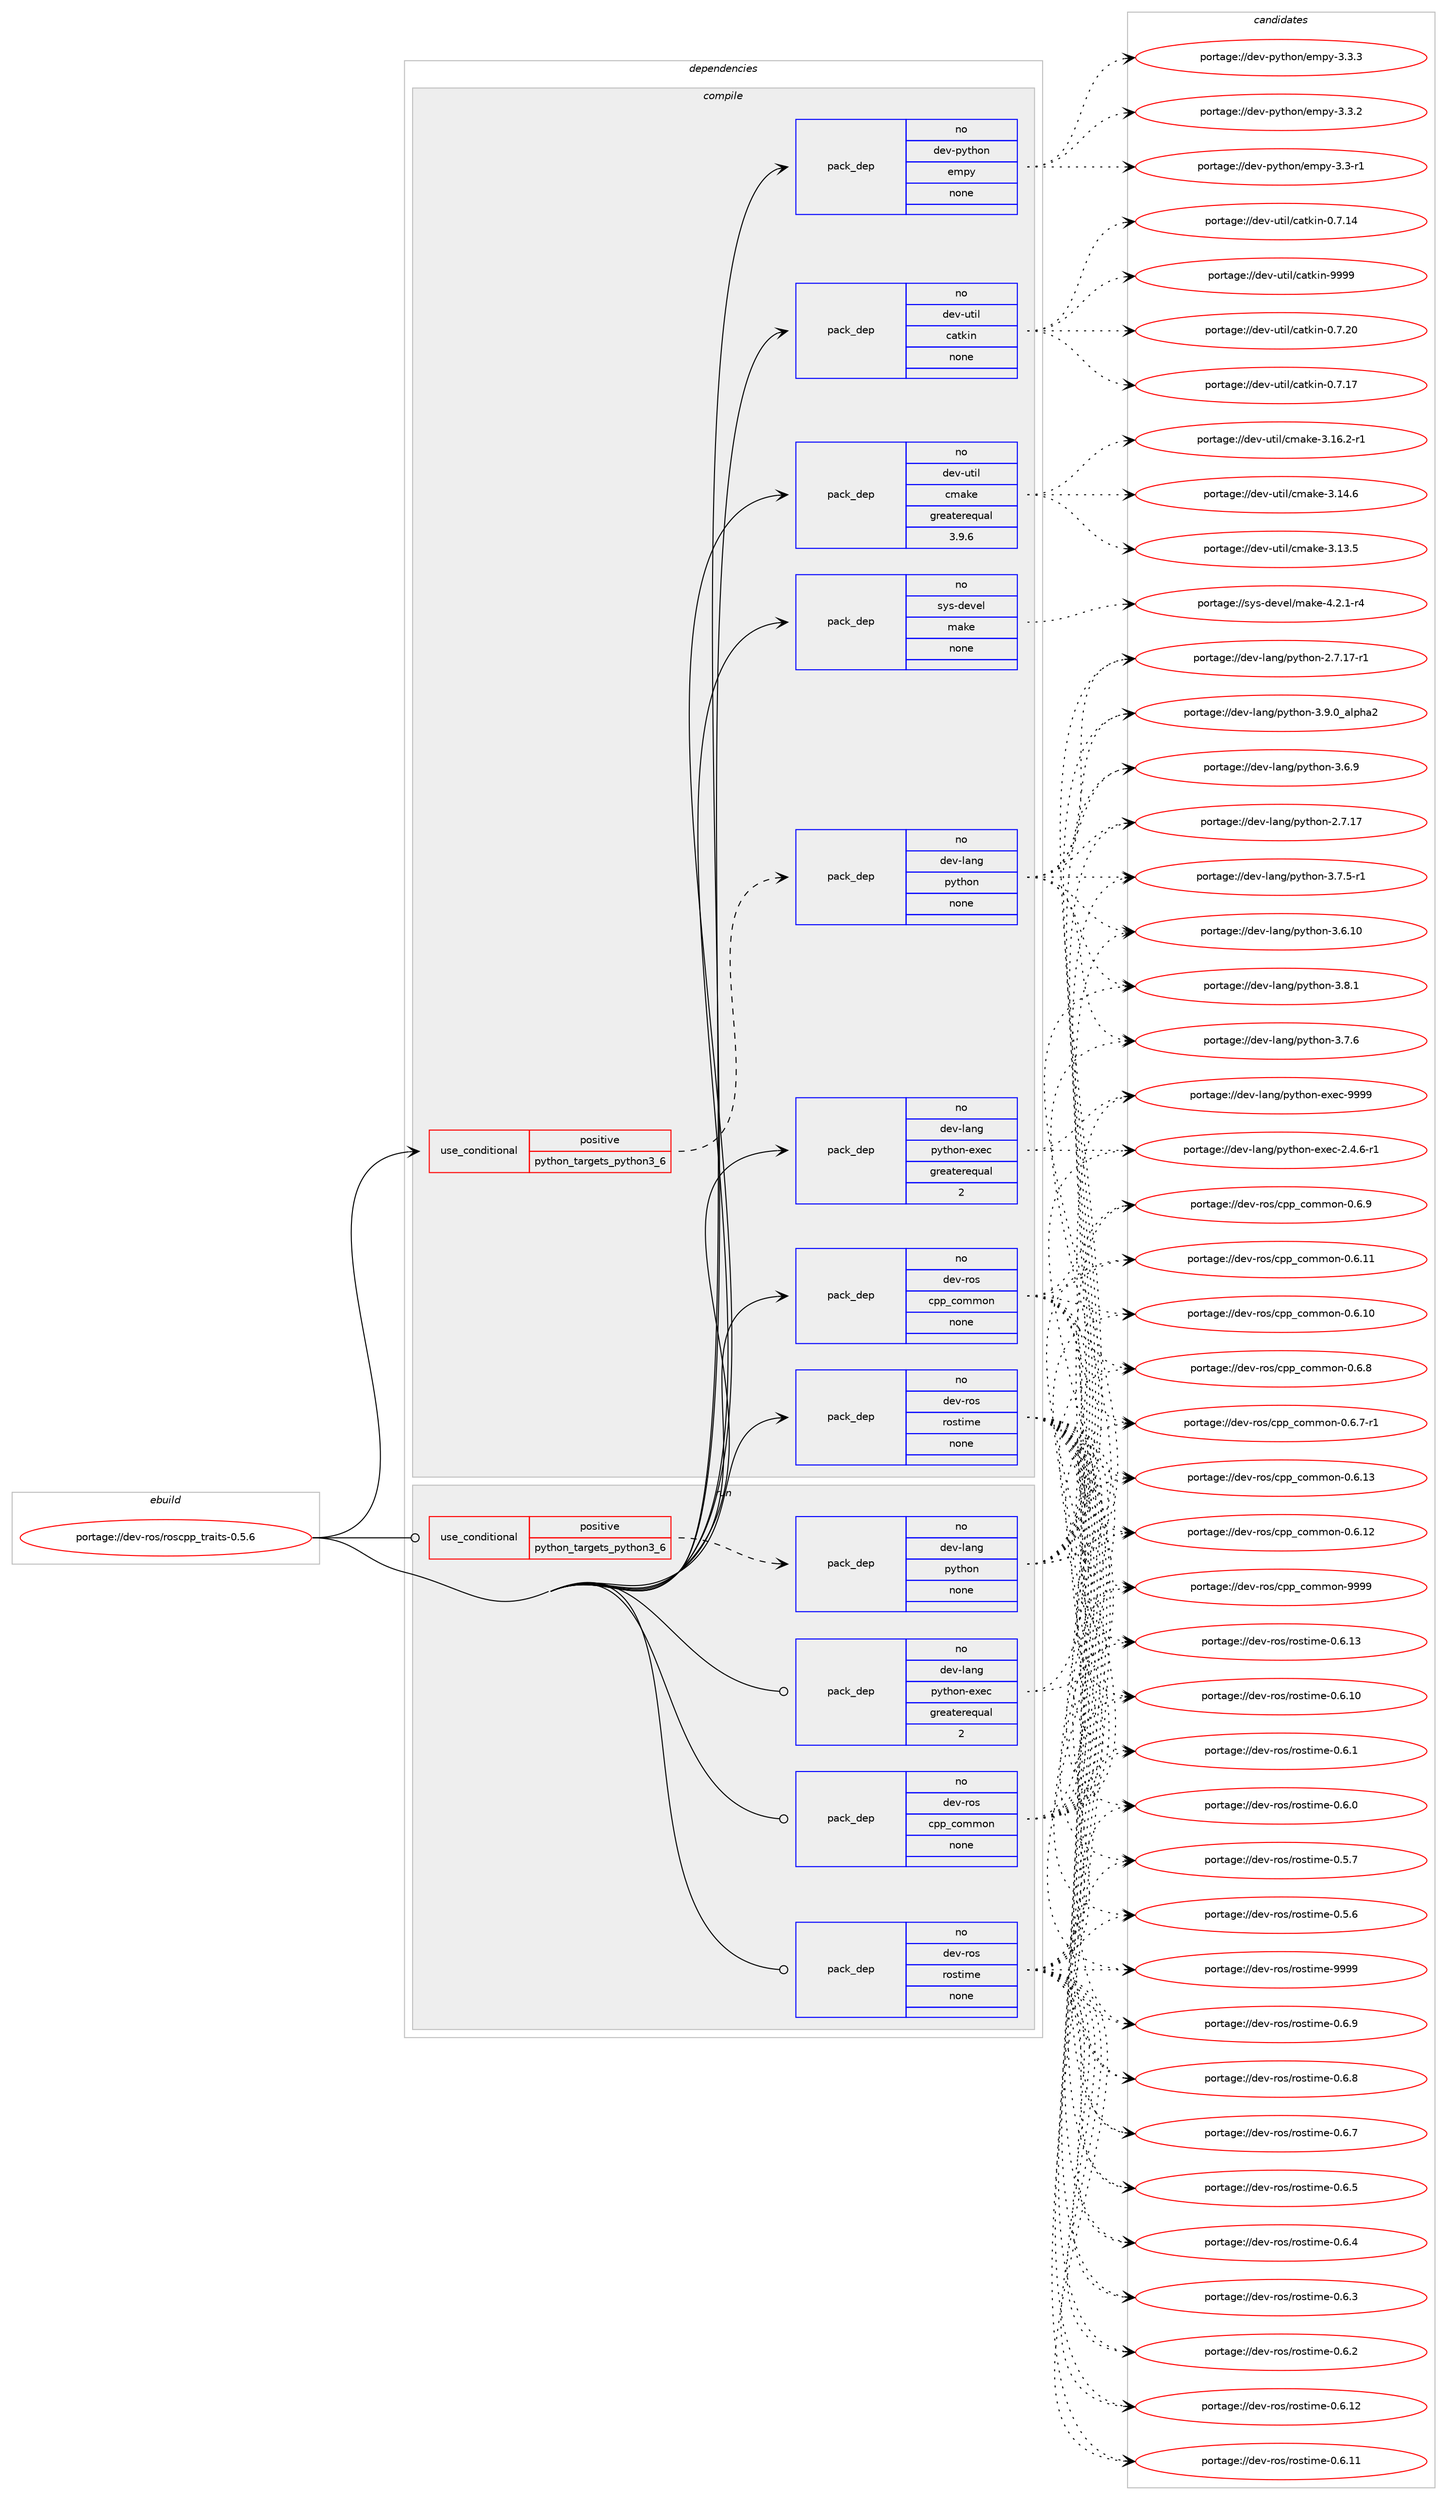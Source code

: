 digraph prolog {

# *************
# Graph options
# *************

newrank=true;
concentrate=true;
compound=true;
graph [rankdir=LR,fontname=Helvetica,fontsize=10,ranksep=1.5];#, ranksep=2.5, nodesep=0.2];
edge  [arrowhead=vee];
node  [fontname=Helvetica,fontsize=10];

# **********
# The ebuild
# **********

subgraph cluster_leftcol {
color=gray;
label=<<i>ebuild</i>>;
id [label="portage://dev-ros/roscpp_traits-0.5.6", color=red, width=4, href="../dev-ros/roscpp_traits-0.5.6.svg"];
}

# ****************
# The dependencies
# ****************

subgraph cluster_midcol {
color=gray;
label=<<i>dependencies</i>>;
subgraph cluster_compile {
fillcolor="#eeeeee";
style=filled;
label=<<i>compile</i>>;
subgraph cond98201 {
dependency389153 [label=<<TABLE BORDER="0" CELLBORDER="1" CELLSPACING="0" CELLPADDING="4"><TR><TD ROWSPAN="3" CELLPADDING="10">use_conditional</TD></TR><TR><TD>positive</TD></TR><TR><TD>python_targets_python3_6</TD></TR></TABLE>>, shape=none, color=red];
subgraph pack286099 {
dependency389154 [label=<<TABLE BORDER="0" CELLBORDER="1" CELLSPACING="0" CELLPADDING="4" WIDTH="220"><TR><TD ROWSPAN="6" CELLPADDING="30">pack_dep</TD></TR><TR><TD WIDTH="110">no</TD></TR><TR><TD>dev-lang</TD></TR><TR><TD>python</TD></TR><TR><TD>none</TD></TR><TR><TD></TD></TR></TABLE>>, shape=none, color=blue];
}
dependency389153:e -> dependency389154:w [weight=20,style="dashed",arrowhead="vee"];
}
id:e -> dependency389153:w [weight=20,style="solid",arrowhead="vee"];
subgraph pack286100 {
dependency389155 [label=<<TABLE BORDER="0" CELLBORDER="1" CELLSPACING="0" CELLPADDING="4" WIDTH="220"><TR><TD ROWSPAN="6" CELLPADDING="30">pack_dep</TD></TR><TR><TD WIDTH="110">no</TD></TR><TR><TD>dev-lang</TD></TR><TR><TD>python-exec</TD></TR><TR><TD>greaterequal</TD></TR><TR><TD>2</TD></TR></TABLE>>, shape=none, color=blue];
}
id:e -> dependency389155:w [weight=20,style="solid",arrowhead="vee"];
subgraph pack286101 {
dependency389156 [label=<<TABLE BORDER="0" CELLBORDER="1" CELLSPACING="0" CELLPADDING="4" WIDTH="220"><TR><TD ROWSPAN="6" CELLPADDING="30">pack_dep</TD></TR><TR><TD WIDTH="110">no</TD></TR><TR><TD>dev-python</TD></TR><TR><TD>empy</TD></TR><TR><TD>none</TD></TR><TR><TD></TD></TR></TABLE>>, shape=none, color=blue];
}
id:e -> dependency389156:w [weight=20,style="solid",arrowhead="vee"];
subgraph pack286102 {
dependency389157 [label=<<TABLE BORDER="0" CELLBORDER="1" CELLSPACING="0" CELLPADDING="4" WIDTH="220"><TR><TD ROWSPAN="6" CELLPADDING="30">pack_dep</TD></TR><TR><TD WIDTH="110">no</TD></TR><TR><TD>dev-ros</TD></TR><TR><TD>cpp_common</TD></TR><TR><TD>none</TD></TR><TR><TD></TD></TR></TABLE>>, shape=none, color=blue];
}
id:e -> dependency389157:w [weight=20,style="solid",arrowhead="vee"];
subgraph pack286103 {
dependency389158 [label=<<TABLE BORDER="0" CELLBORDER="1" CELLSPACING="0" CELLPADDING="4" WIDTH="220"><TR><TD ROWSPAN="6" CELLPADDING="30">pack_dep</TD></TR><TR><TD WIDTH="110">no</TD></TR><TR><TD>dev-ros</TD></TR><TR><TD>rostime</TD></TR><TR><TD>none</TD></TR><TR><TD></TD></TR></TABLE>>, shape=none, color=blue];
}
id:e -> dependency389158:w [weight=20,style="solid",arrowhead="vee"];
subgraph pack286104 {
dependency389159 [label=<<TABLE BORDER="0" CELLBORDER="1" CELLSPACING="0" CELLPADDING="4" WIDTH="220"><TR><TD ROWSPAN="6" CELLPADDING="30">pack_dep</TD></TR><TR><TD WIDTH="110">no</TD></TR><TR><TD>dev-util</TD></TR><TR><TD>catkin</TD></TR><TR><TD>none</TD></TR><TR><TD></TD></TR></TABLE>>, shape=none, color=blue];
}
id:e -> dependency389159:w [weight=20,style="solid",arrowhead="vee"];
subgraph pack286105 {
dependency389160 [label=<<TABLE BORDER="0" CELLBORDER="1" CELLSPACING="0" CELLPADDING="4" WIDTH="220"><TR><TD ROWSPAN="6" CELLPADDING="30">pack_dep</TD></TR><TR><TD WIDTH="110">no</TD></TR><TR><TD>dev-util</TD></TR><TR><TD>cmake</TD></TR><TR><TD>greaterequal</TD></TR><TR><TD>3.9.6</TD></TR></TABLE>>, shape=none, color=blue];
}
id:e -> dependency389160:w [weight=20,style="solid",arrowhead="vee"];
subgraph pack286106 {
dependency389161 [label=<<TABLE BORDER="0" CELLBORDER="1" CELLSPACING="0" CELLPADDING="4" WIDTH="220"><TR><TD ROWSPAN="6" CELLPADDING="30">pack_dep</TD></TR><TR><TD WIDTH="110">no</TD></TR><TR><TD>sys-devel</TD></TR><TR><TD>make</TD></TR><TR><TD>none</TD></TR><TR><TD></TD></TR></TABLE>>, shape=none, color=blue];
}
id:e -> dependency389161:w [weight=20,style="solid",arrowhead="vee"];
}
subgraph cluster_compileandrun {
fillcolor="#eeeeee";
style=filled;
label=<<i>compile and run</i>>;
}
subgraph cluster_run {
fillcolor="#eeeeee";
style=filled;
label=<<i>run</i>>;
subgraph cond98202 {
dependency389162 [label=<<TABLE BORDER="0" CELLBORDER="1" CELLSPACING="0" CELLPADDING="4"><TR><TD ROWSPAN="3" CELLPADDING="10">use_conditional</TD></TR><TR><TD>positive</TD></TR><TR><TD>python_targets_python3_6</TD></TR></TABLE>>, shape=none, color=red];
subgraph pack286107 {
dependency389163 [label=<<TABLE BORDER="0" CELLBORDER="1" CELLSPACING="0" CELLPADDING="4" WIDTH="220"><TR><TD ROWSPAN="6" CELLPADDING="30">pack_dep</TD></TR><TR><TD WIDTH="110">no</TD></TR><TR><TD>dev-lang</TD></TR><TR><TD>python</TD></TR><TR><TD>none</TD></TR><TR><TD></TD></TR></TABLE>>, shape=none, color=blue];
}
dependency389162:e -> dependency389163:w [weight=20,style="dashed",arrowhead="vee"];
}
id:e -> dependency389162:w [weight=20,style="solid",arrowhead="odot"];
subgraph pack286108 {
dependency389164 [label=<<TABLE BORDER="0" CELLBORDER="1" CELLSPACING="0" CELLPADDING="4" WIDTH="220"><TR><TD ROWSPAN="6" CELLPADDING="30">pack_dep</TD></TR><TR><TD WIDTH="110">no</TD></TR><TR><TD>dev-lang</TD></TR><TR><TD>python-exec</TD></TR><TR><TD>greaterequal</TD></TR><TR><TD>2</TD></TR></TABLE>>, shape=none, color=blue];
}
id:e -> dependency389164:w [weight=20,style="solid",arrowhead="odot"];
subgraph pack286109 {
dependency389165 [label=<<TABLE BORDER="0" CELLBORDER="1" CELLSPACING="0" CELLPADDING="4" WIDTH="220"><TR><TD ROWSPAN="6" CELLPADDING="30">pack_dep</TD></TR><TR><TD WIDTH="110">no</TD></TR><TR><TD>dev-ros</TD></TR><TR><TD>cpp_common</TD></TR><TR><TD>none</TD></TR><TR><TD></TD></TR></TABLE>>, shape=none, color=blue];
}
id:e -> dependency389165:w [weight=20,style="solid",arrowhead="odot"];
subgraph pack286110 {
dependency389166 [label=<<TABLE BORDER="0" CELLBORDER="1" CELLSPACING="0" CELLPADDING="4" WIDTH="220"><TR><TD ROWSPAN="6" CELLPADDING="30">pack_dep</TD></TR><TR><TD WIDTH="110">no</TD></TR><TR><TD>dev-ros</TD></TR><TR><TD>rostime</TD></TR><TR><TD>none</TD></TR><TR><TD></TD></TR></TABLE>>, shape=none, color=blue];
}
id:e -> dependency389166:w [weight=20,style="solid",arrowhead="odot"];
}
}

# **************
# The candidates
# **************

subgraph cluster_choices {
rank=same;
color=gray;
label=<<i>candidates</i>>;

subgraph choice286099 {
color=black;
nodesep=1;
choice10010111845108971101034711212111610411111045514657464895971081121049750 [label="portage://dev-lang/python-3.9.0_alpha2", color=red, width=4,href="../dev-lang/python-3.9.0_alpha2.svg"];
choice100101118451089711010347112121116104111110455146564649 [label="portage://dev-lang/python-3.8.1", color=red, width=4,href="../dev-lang/python-3.8.1.svg"];
choice100101118451089711010347112121116104111110455146554654 [label="portage://dev-lang/python-3.7.6", color=red, width=4,href="../dev-lang/python-3.7.6.svg"];
choice1001011184510897110103471121211161041111104551465546534511449 [label="portage://dev-lang/python-3.7.5-r1", color=red, width=4,href="../dev-lang/python-3.7.5-r1.svg"];
choice100101118451089711010347112121116104111110455146544657 [label="portage://dev-lang/python-3.6.9", color=red, width=4,href="../dev-lang/python-3.6.9.svg"];
choice10010111845108971101034711212111610411111045514654464948 [label="portage://dev-lang/python-3.6.10", color=red, width=4,href="../dev-lang/python-3.6.10.svg"];
choice100101118451089711010347112121116104111110455046554649554511449 [label="portage://dev-lang/python-2.7.17-r1", color=red, width=4,href="../dev-lang/python-2.7.17-r1.svg"];
choice10010111845108971101034711212111610411111045504655464955 [label="portage://dev-lang/python-2.7.17", color=red, width=4,href="../dev-lang/python-2.7.17.svg"];
dependency389154:e -> choice10010111845108971101034711212111610411111045514657464895971081121049750:w [style=dotted,weight="100"];
dependency389154:e -> choice100101118451089711010347112121116104111110455146564649:w [style=dotted,weight="100"];
dependency389154:e -> choice100101118451089711010347112121116104111110455146554654:w [style=dotted,weight="100"];
dependency389154:e -> choice1001011184510897110103471121211161041111104551465546534511449:w [style=dotted,weight="100"];
dependency389154:e -> choice100101118451089711010347112121116104111110455146544657:w [style=dotted,weight="100"];
dependency389154:e -> choice10010111845108971101034711212111610411111045514654464948:w [style=dotted,weight="100"];
dependency389154:e -> choice100101118451089711010347112121116104111110455046554649554511449:w [style=dotted,weight="100"];
dependency389154:e -> choice10010111845108971101034711212111610411111045504655464955:w [style=dotted,weight="100"];
}
subgraph choice286100 {
color=black;
nodesep=1;
choice10010111845108971101034711212111610411111045101120101994557575757 [label="portage://dev-lang/python-exec-9999", color=red, width=4,href="../dev-lang/python-exec-9999.svg"];
choice10010111845108971101034711212111610411111045101120101994550465246544511449 [label="portage://dev-lang/python-exec-2.4.6-r1", color=red, width=4,href="../dev-lang/python-exec-2.4.6-r1.svg"];
dependency389155:e -> choice10010111845108971101034711212111610411111045101120101994557575757:w [style=dotted,weight="100"];
dependency389155:e -> choice10010111845108971101034711212111610411111045101120101994550465246544511449:w [style=dotted,weight="100"];
}
subgraph choice286101 {
color=black;
nodesep=1;
choice1001011184511212111610411111047101109112121455146514651 [label="portage://dev-python/empy-3.3.3", color=red, width=4,href="../dev-python/empy-3.3.3.svg"];
choice1001011184511212111610411111047101109112121455146514650 [label="portage://dev-python/empy-3.3.2", color=red, width=4,href="../dev-python/empy-3.3.2.svg"];
choice1001011184511212111610411111047101109112121455146514511449 [label="portage://dev-python/empy-3.3-r1", color=red, width=4,href="../dev-python/empy-3.3-r1.svg"];
dependency389156:e -> choice1001011184511212111610411111047101109112121455146514651:w [style=dotted,weight="100"];
dependency389156:e -> choice1001011184511212111610411111047101109112121455146514650:w [style=dotted,weight="100"];
dependency389156:e -> choice1001011184511212111610411111047101109112121455146514511449:w [style=dotted,weight="100"];
}
subgraph choice286102 {
color=black;
nodesep=1;
choice10010111845114111115479911211295991111091091111104557575757 [label="portage://dev-ros/cpp_common-9999", color=red, width=4,href="../dev-ros/cpp_common-9999.svg"];
choice1001011184511411111547991121129599111109109111110454846544657 [label="portage://dev-ros/cpp_common-0.6.9", color=red, width=4,href="../dev-ros/cpp_common-0.6.9.svg"];
choice1001011184511411111547991121129599111109109111110454846544656 [label="portage://dev-ros/cpp_common-0.6.8", color=red, width=4,href="../dev-ros/cpp_common-0.6.8.svg"];
choice10010111845114111115479911211295991111091091111104548465446554511449 [label="portage://dev-ros/cpp_common-0.6.7-r1", color=red, width=4,href="../dev-ros/cpp_common-0.6.7-r1.svg"];
choice100101118451141111154799112112959911110910911111045484654464951 [label="portage://dev-ros/cpp_common-0.6.13", color=red, width=4,href="../dev-ros/cpp_common-0.6.13.svg"];
choice100101118451141111154799112112959911110910911111045484654464950 [label="portage://dev-ros/cpp_common-0.6.12", color=red, width=4,href="../dev-ros/cpp_common-0.6.12.svg"];
choice100101118451141111154799112112959911110910911111045484654464949 [label="portage://dev-ros/cpp_common-0.6.11", color=red, width=4,href="../dev-ros/cpp_common-0.6.11.svg"];
choice100101118451141111154799112112959911110910911111045484654464948 [label="portage://dev-ros/cpp_common-0.6.10", color=red, width=4,href="../dev-ros/cpp_common-0.6.10.svg"];
dependency389157:e -> choice10010111845114111115479911211295991111091091111104557575757:w [style=dotted,weight="100"];
dependency389157:e -> choice1001011184511411111547991121129599111109109111110454846544657:w [style=dotted,weight="100"];
dependency389157:e -> choice1001011184511411111547991121129599111109109111110454846544656:w [style=dotted,weight="100"];
dependency389157:e -> choice10010111845114111115479911211295991111091091111104548465446554511449:w [style=dotted,weight="100"];
dependency389157:e -> choice100101118451141111154799112112959911110910911111045484654464951:w [style=dotted,weight="100"];
dependency389157:e -> choice100101118451141111154799112112959911110910911111045484654464950:w [style=dotted,weight="100"];
dependency389157:e -> choice100101118451141111154799112112959911110910911111045484654464949:w [style=dotted,weight="100"];
dependency389157:e -> choice100101118451141111154799112112959911110910911111045484654464948:w [style=dotted,weight="100"];
}
subgraph choice286103 {
color=black;
nodesep=1;
choice10010111845114111115471141111151161051091014557575757 [label="portage://dev-ros/rostime-9999", color=red, width=4,href="../dev-ros/rostime-9999.svg"];
choice1001011184511411111547114111115116105109101454846544657 [label="portage://dev-ros/rostime-0.6.9", color=red, width=4,href="../dev-ros/rostime-0.6.9.svg"];
choice1001011184511411111547114111115116105109101454846544656 [label="portage://dev-ros/rostime-0.6.8", color=red, width=4,href="../dev-ros/rostime-0.6.8.svg"];
choice1001011184511411111547114111115116105109101454846544655 [label="portage://dev-ros/rostime-0.6.7", color=red, width=4,href="../dev-ros/rostime-0.6.7.svg"];
choice1001011184511411111547114111115116105109101454846544653 [label="portage://dev-ros/rostime-0.6.5", color=red, width=4,href="../dev-ros/rostime-0.6.5.svg"];
choice1001011184511411111547114111115116105109101454846544652 [label="portage://dev-ros/rostime-0.6.4", color=red, width=4,href="../dev-ros/rostime-0.6.4.svg"];
choice1001011184511411111547114111115116105109101454846544651 [label="portage://dev-ros/rostime-0.6.3", color=red, width=4,href="../dev-ros/rostime-0.6.3.svg"];
choice1001011184511411111547114111115116105109101454846544650 [label="portage://dev-ros/rostime-0.6.2", color=red, width=4,href="../dev-ros/rostime-0.6.2.svg"];
choice100101118451141111154711411111511610510910145484654464951 [label="portage://dev-ros/rostime-0.6.13", color=red, width=4,href="../dev-ros/rostime-0.6.13.svg"];
choice100101118451141111154711411111511610510910145484654464950 [label="portage://dev-ros/rostime-0.6.12", color=red, width=4,href="../dev-ros/rostime-0.6.12.svg"];
choice100101118451141111154711411111511610510910145484654464949 [label="portage://dev-ros/rostime-0.6.11", color=red, width=4,href="../dev-ros/rostime-0.6.11.svg"];
choice100101118451141111154711411111511610510910145484654464948 [label="portage://dev-ros/rostime-0.6.10", color=red, width=4,href="../dev-ros/rostime-0.6.10.svg"];
choice1001011184511411111547114111115116105109101454846544649 [label="portage://dev-ros/rostime-0.6.1", color=red, width=4,href="../dev-ros/rostime-0.6.1.svg"];
choice1001011184511411111547114111115116105109101454846544648 [label="portage://dev-ros/rostime-0.6.0", color=red, width=4,href="../dev-ros/rostime-0.6.0.svg"];
choice1001011184511411111547114111115116105109101454846534655 [label="portage://dev-ros/rostime-0.5.7", color=red, width=4,href="../dev-ros/rostime-0.5.7.svg"];
choice1001011184511411111547114111115116105109101454846534654 [label="portage://dev-ros/rostime-0.5.6", color=red, width=4,href="../dev-ros/rostime-0.5.6.svg"];
dependency389158:e -> choice10010111845114111115471141111151161051091014557575757:w [style=dotted,weight="100"];
dependency389158:e -> choice1001011184511411111547114111115116105109101454846544657:w [style=dotted,weight="100"];
dependency389158:e -> choice1001011184511411111547114111115116105109101454846544656:w [style=dotted,weight="100"];
dependency389158:e -> choice1001011184511411111547114111115116105109101454846544655:w [style=dotted,weight="100"];
dependency389158:e -> choice1001011184511411111547114111115116105109101454846544653:w [style=dotted,weight="100"];
dependency389158:e -> choice1001011184511411111547114111115116105109101454846544652:w [style=dotted,weight="100"];
dependency389158:e -> choice1001011184511411111547114111115116105109101454846544651:w [style=dotted,weight="100"];
dependency389158:e -> choice1001011184511411111547114111115116105109101454846544650:w [style=dotted,weight="100"];
dependency389158:e -> choice100101118451141111154711411111511610510910145484654464951:w [style=dotted,weight="100"];
dependency389158:e -> choice100101118451141111154711411111511610510910145484654464950:w [style=dotted,weight="100"];
dependency389158:e -> choice100101118451141111154711411111511610510910145484654464949:w [style=dotted,weight="100"];
dependency389158:e -> choice100101118451141111154711411111511610510910145484654464948:w [style=dotted,weight="100"];
dependency389158:e -> choice1001011184511411111547114111115116105109101454846544649:w [style=dotted,weight="100"];
dependency389158:e -> choice1001011184511411111547114111115116105109101454846544648:w [style=dotted,weight="100"];
dependency389158:e -> choice1001011184511411111547114111115116105109101454846534655:w [style=dotted,weight="100"];
dependency389158:e -> choice1001011184511411111547114111115116105109101454846534654:w [style=dotted,weight="100"];
}
subgraph choice286104 {
color=black;
nodesep=1;
choice100101118451171161051084799971161071051104557575757 [label="portage://dev-util/catkin-9999", color=red, width=4,href="../dev-util/catkin-9999.svg"];
choice1001011184511711610510847999711610710511045484655465048 [label="portage://dev-util/catkin-0.7.20", color=red, width=4,href="../dev-util/catkin-0.7.20.svg"];
choice1001011184511711610510847999711610710511045484655464955 [label="portage://dev-util/catkin-0.7.17", color=red, width=4,href="../dev-util/catkin-0.7.17.svg"];
choice1001011184511711610510847999711610710511045484655464952 [label="portage://dev-util/catkin-0.7.14", color=red, width=4,href="../dev-util/catkin-0.7.14.svg"];
dependency389159:e -> choice100101118451171161051084799971161071051104557575757:w [style=dotted,weight="100"];
dependency389159:e -> choice1001011184511711610510847999711610710511045484655465048:w [style=dotted,weight="100"];
dependency389159:e -> choice1001011184511711610510847999711610710511045484655464955:w [style=dotted,weight="100"];
dependency389159:e -> choice1001011184511711610510847999711610710511045484655464952:w [style=dotted,weight="100"];
}
subgraph choice286105 {
color=black;
nodesep=1;
choice10010111845117116105108479910997107101455146495446504511449 [label="portage://dev-util/cmake-3.16.2-r1", color=red, width=4,href="../dev-util/cmake-3.16.2-r1.svg"];
choice1001011184511711610510847991099710710145514649524654 [label="portage://dev-util/cmake-3.14.6", color=red, width=4,href="../dev-util/cmake-3.14.6.svg"];
choice1001011184511711610510847991099710710145514649514653 [label="portage://dev-util/cmake-3.13.5", color=red, width=4,href="../dev-util/cmake-3.13.5.svg"];
dependency389160:e -> choice10010111845117116105108479910997107101455146495446504511449:w [style=dotted,weight="100"];
dependency389160:e -> choice1001011184511711610510847991099710710145514649524654:w [style=dotted,weight="100"];
dependency389160:e -> choice1001011184511711610510847991099710710145514649514653:w [style=dotted,weight="100"];
}
subgraph choice286106 {
color=black;
nodesep=1;
choice1151211154510010111810110847109971071014552465046494511452 [label="portage://sys-devel/make-4.2.1-r4", color=red, width=4,href="../sys-devel/make-4.2.1-r4.svg"];
dependency389161:e -> choice1151211154510010111810110847109971071014552465046494511452:w [style=dotted,weight="100"];
}
subgraph choice286107 {
color=black;
nodesep=1;
choice10010111845108971101034711212111610411111045514657464895971081121049750 [label="portage://dev-lang/python-3.9.0_alpha2", color=red, width=4,href="../dev-lang/python-3.9.0_alpha2.svg"];
choice100101118451089711010347112121116104111110455146564649 [label="portage://dev-lang/python-3.8.1", color=red, width=4,href="../dev-lang/python-3.8.1.svg"];
choice100101118451089711010347112121116104111110455146554654 [label="portage://dev-lang/python-3.7.6", color=red, width=4,href="../dev-lang/python-3.7.6.svg"];
choice1001011184510897110103471121211161041111104551465546534511449 [label="portage://dev-lang/python-3.7.5-r1", color=red, width=4,href="../dev-lang/python-3.7.5-r1.svg"];
choice100101118451089711010347112121116104111110455146544657 [label="portage://dev-lang/python-3.6.9", color=red, width=4,href="../dev-lang/python-3.6.9.svg"];
choice10010111845108971101034711212111610411111045514654464948 [label="portage://dev-lang/python-3.6.10", color=red, width=4,href="../dev-lang/python-3.6.10.svg"];
choice100101118451089711010347112121116104111110455046554649554511449 [label="portage://dev-lang/python-2.7.17-r1", color=red, width=4,href="../dev-lang/python-2.7.17-r1.svg"];
choice10010111845108971101034711212111610411111045504655464955 [label="portage://dev-lang/python-2.7.17", color=red, width=4,href="../dev-lang/python-2.7.17.svg"];
dependency389163:e -> choice10010111845108971101034711212111610411111045514657464895971081121049750:w [style=dotted,weight="100"];
dependency389163:e -> choice100101118451089711010347112121116104111110455146564649:w [style=dotted,weight="100"];
dependency389163:e -> choice100101118451089711010347112121116104111110455146554654:w [style=dotted,weight="100"];
dependency389163:e -> choice1001011184510897110103471121211161041111104551465546534511449:w [style=dotted,weight="100"];
dependency389163:e -> choice100101118451089711010347112121116104111110455146544657:w [style=dotted,weight="100"];
dependency389163:e -> choice10010111845108971101034711212111610411111045514654464948:w [style=dotted,weight="100"];
dependency389163:e -> choice100101118451089711010347112121116104111110455046554649554511449:w [style=dotted,weight="100"];
dependency389163:e -> choice10010111845108971101034711212111610411111045504655464955:w [style=dotted,weight="100"];
}
subgraph choice286108 {
color=black;
nodesep=1;
choice10010111845108971101034711212111610411111045101120101994557575757 [label="portage://dev-lang/python-exec-9999", color=red, width=4,href="../dev-lang/python-exec-9999.svg"];
choice10010111845108971101034711212111610411111045101120101994550465246544511449 [label="portage://dev-lang/python-exec-2.4.6-r1", color=red, width=4,href="../dev-lang/python-exec-2.4.6-r1.svg"];
dependency389164:e -> choice10010111845108971101034711212111610411111045101120101994557575757:w [style=dotted,weight="100"];
dependency389164:e -> choice10010111845108971101034711212111610411111045101120101994550465246544511449:w [style=dotted,weight="100"];
}
subgraph choice286109 {
color=black;
nodesep=1;
choice10010111845114111115479911211295991111091091111104557575757 [label="portage://dev-ros/cpp_common-9999", color=red, width=4,href="../dev-ros/cpp_common-9999.svg"];
choice1001011184511411111547991121129599111109109111110454846544657 [label="portage://dev-ros/cpp_common-0.6.9", color=red, width=4,href="../dev-ros/cpp_common-0.6.9.svg"];
choice1001011184511411111547991121129599111109109111110454846544656 [label="portage://dev-ros/cpp_common-0.6.8", color=red, width=4,href="../dev-ros/cpp_common-0.6.8.svg"];
choice10010111845114111115479911211295991111091091111104548465446554511449 [label="portage://dev-ros/cpp_common-0.6.7-r1", color=red, width=4,href="../dev-ros/cpp_common-0.6.7-r1.svg"];
choice100101118451141111154799112112959911110910911111045484654464951 [label="portage://dev-ros/cpp_common-0.6.13", color=red, width=4,href="../dev-ros/cpp_common-0.6.13.svg"];
choice100101118451141111154799112112959911110910911111045484654464950 [label="portage://dev-ros/cpp_common-0.6.12", color=red, width=4,href="../dev-ros/cpp_common-0.6.12.svg"];
choice100101118451141111154799112112959911110910911111045484654464949 [label="portage://dev-ros/cpp_common-0.6.11", color=red, width=4,href="../dev-ros/cpp_common-0.6.11.svg"];
choice100101118451141111154799112112959911110910911111045484654464948 [label="portage://dev-ros/cpp_common-0.6.10", color=red, width=4,href="../dev-ros/cpp_common-0.6.10.svg"];
dependency389165:e -> choice10010111845114111115479911211295991111091091111104557575757:w [style=dotted,weight="100"];
dependency389165:e -> choice1001011184511411111547991121129599111109109111110454846544657:w [style=dotted,weight="100"];
dependency389165:e -> choice1001011184511411111547991121129599111109109111110454846544656:w [style=dotted,weight="100"];
dependency389165:e -> choice10010111845114111115479911211295991111091091111104548465446554511449:w [style=dotted,weight="100"];
dependency389165:e -> choice100101118451141111154799112112959911110910911111045484654464951:w [style=dotted,weight="100"];
dependency389165:e -> choice100101118451141111154799112112959911110910911111045484654464950:w [style=dotted,weight="100"];
dependency389165:e -> choice100101118451141111154799112112959911110910911111045484654464949:w [style=dotted,weight="100"];
dependency389165:e -> choice100101118451141111154799112112959911110910911111045484654464948:w [style=dotted,weight="100"];
}
subgraph choice286110 {
color=black;
nodesep=1;
choice10010111845114111115471141111151161051091014557575757 [label="portage://dev-ros/rostime-9999", color=red, width=4,href="../dev-ros/rostime-9999.svg"];
choice1001011184511411111547114111115116105109101454846544657 [label="portage://dev-ros/rostime-0.6.9", color=red, width=4,href="../dev-ros/rostime-0.6.9.svg"];
choice1001011184511411111547114111115116105109101454846544656 [label="portage://dev-ros/rostime-0.6.8", color=red, width=4,href="../dev-ros/rostime-0.6.8.svg"];
choice1001011184511411111547114111115116105109101454846544655 [label="portage://dev-ros/rostime-0.6.7", color=red, width=4,href="../dev-ros/rostime-0.6.7.svg"];
choice1001011184511411111547114111115116105109101454846544653 [label="portage://dev-ros/rostime-0.6.5", color=red, width=4,href="../dev-ros/rostime-0.6.5.svg"];
choice1001011184511411111547114111115116105109101454846544652 [label="portage://dev-ros/rostime-0.6.4", color=red, width=4,href="../dev-ros/rostime-0.6.4.svg"];
choice1001011184511411111547114111115116105109101454846544651 [label="portage://dev-ros/rostime-0.6.3", color=red, width=4,href="../dev-ros/rostime-0.6.3.svg"];
choice1001011184511411111547114111115116105109101454846544650 [label="portage://dev-ros/rostime-0.6.2", color=red, width=4,href="../dev-ros/rostime-0.6.2.svg"];
choice100101118451141111154711411111511610510910145484654464951 [label="portage://dev-ros/rostime-0.6.13", color=red, width=4,href="../dev-ros/rostime-0.6.13.svg"];
choice100101118451141111154711411111511610510910145484654464950 [label="portage://dev-ros/rostime-0.6.12", color=red, width=4,href="../dev-ros/rostime-0.6.12.svg"];
choice100101118451141111154711411111511610510910145484654464949 [label="portage://dev-ros/rostime-0.6.11", color=red, width=4,href="../dev-ros/rostime-0.6.11.svg"];
choice100101118451141111154711411111511610510910145484654464948 [label="portage://dev-ros/rostime-0.6.10", color=red, width=4,href="../dev-ros/rostime-0.6.10.svg"];
choice1001011184511411111547114111115116105109101454846544649 [label="portage://dev-ros/rostime-0.6.1", color=red, width=4,href="../dev-ros/rostime-0.6.1.svg"];
choice1001011184511411111547114111115116105109101454846544648 [label="portage://dev-ros/rostime-0.6.0", color=red, width=4,href="../dev-ros/rostime-0.6.0.svg"];
choice1001011184511411111547114111115116105109101454846534655 [label="portage://dev-ros/rostime-0.5.7", color=red, width=4,href="../dev-ros/rostime-0.5.7.svg"];
choice1001011184511411111547114111115116105109101454846534654 [label="portage://dev-ros/rostime-0.5.6", color=red, width=4,href="../dev-ros/rostime-0.5.6.svg"];
dependency389166:e -> choice10010111845114111115471141111151161051091014557575757:w [style=dotted,weight="100"];
dependency389166:e -> choice1001011184511411111547114111115116105109101454846544657:w [style=dotted,weight="100"];
dependency389166:e -> choice1001011184511411111547114111115116105109101454846544656:w [style=dotted,weight="100"];
dependency389166:e -> choice1001011184511411111547114111115116105109101454846544655:w [style=dotted,weight="100"];
dependency389166:e -> choice1001011184511411111547114111115116105109101454846544653:w [style=dotted,weight="100"];
dependency389166:e -> choice1001011184511411111547114111115116105109101454846544652:w [style=dotted,weight="100"];
dependency389166:e -> choice1001011184511411111547114111115116105109101454846544651:w [style=dotted,weight="100"];
dependency389166:e -> choice1001011184511411111547114111115116105109101454846544650:w [style=dotted,weight="100"];
dependency389166:e -> choice100101118451141111154711411111511610510910145484654464951:w [style=dotted,weight="100"];
dependency389166:e -> choice100101118451141111154711411111511610510910145484654464950:w [style=dotted,weight="100"];
dependency389166:e -> choice100101118451141111154711411111511610510910145484654464949:w [style=dotted,weight="100"];
dependency389166:e -> choice100101118451141111154711411111511610510910145484654464948:w [style=dotted,weight="100"];
dependency389166:e -> choice1001011184511411111547114111115116105109101454846544649:w [style=dotted,weight="100"];
dependency389166:e -> choice1001011184511411111547114111115116105109101454846544648:w [style=dotted,weight="100"];
dependency389166:e -> choice1001011184511411111547114111115116105109101454846534655:w [style=dotted,weight="100"];
dependency389166:e -> choice1001011184511411111547114111115116105109101454846534654:w [style=dotted,weight="100"];
}
}

}
